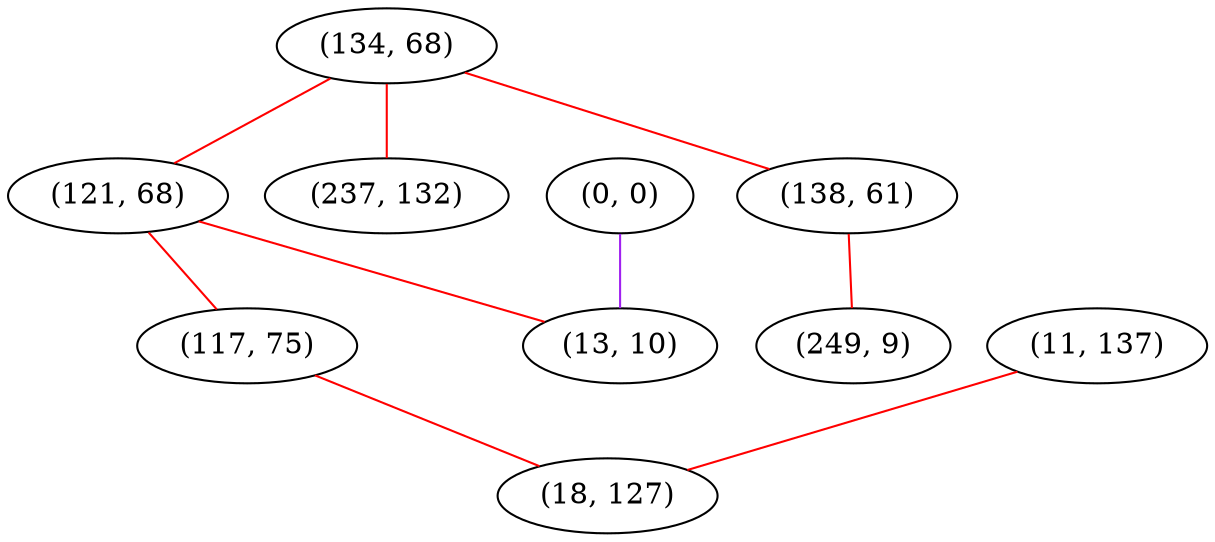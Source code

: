 graph "" {
"(134, 68)";
"(0, 0)";
"(121, 68)";
"(237, 132)";
"(11, 137)";
"(117, 75)";
"(18, 127)";
"(138, 61)";
"(13, 10)";
"(249, 9)";
"(134, 68)" -- "(237, 132)"  [color=red, key=0, weight=1];
"(134, 68)" -- "(138, 61)"  [color=red, key=0, weight=1];
"(134, 68)" -- "(121, 68)"  [color=red, key=0, weight=1];
"(0, 0)" -- "(13, 10)"  [color=purple, key=0, weight=4];
"(121, 68)" -- "(13, 10)"  [color=red, key=0, weight=1];
"(121, 68)" -- "(117, 75)"  [color=red, key=0, weight=1];
"(11, 137)" -- "(18, 127)"  [color=red, key=0, weight=1];
"(117, 75)" -- "(18, 127)"  [color=red, key=0, weight=1];
"(138, 61)" -- "(249, 9)"  [color=red, key=0, weight=1];
}
